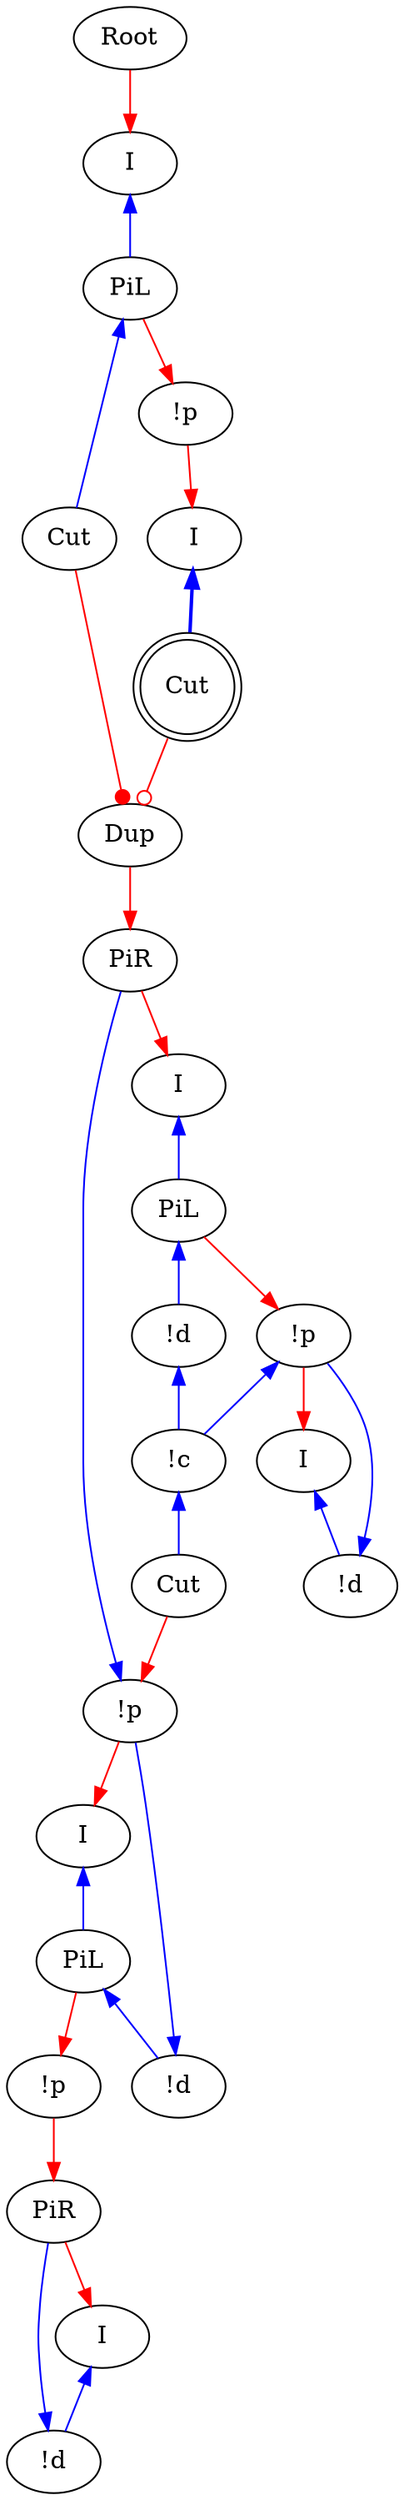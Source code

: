 digraph {
"Root0" [label="Root"]
"PiL0" [label="PiL"]
"I0" [label="I"]
"PiL1" [label="PiL"]
"!d0" [label="!d"]
"!c0" [label="!c"]
"!p0" [label="!p"]
"I1" [label="I"]
"!d1" [label="!d"]
"!p1" [label="!p"]
"I2" [label="I"]
"PiL2" [label="PiL"]
"!d2" [label="!d"]
"!p2" [label="!p"]
"I3" [label="I"]
"!d3" [label="!d"]
"I4" [label="I"]
"Dup0_0" [label="Dup"]
"Cut0" [label="Cut"]
"PiR0" [label="PiR"]
"PiR1" [label="PiR"]
"Cut1" [label="Cut"]
"I5" [label="I"]
"!p3" [label="!p"]
"Cut2" [label="Cut",shape=doublecircle]
"Cut0" -> "Dup0_0"[color=red,tooltip="e2",arrowhead=dot]
"Cut2" -> "Dup0_0"[color=red,tooltip="e3",arrowhead=odot]
"!p1" -> "PiR0"[color=blue,tooltip="h",dir=back]
"!d2" -> "!p1"[color=blue,tooltip="hj",dir=back]
"I2" -> "PiL2"[color=blue,tooltip="hl2",dir=back]
"PiL2" -> "!d2"[color=blue,tooltip="hl21",dir=back]
"!p2" -> "PiR1"[color=red,tooltip="hl2i"]
"PiL2" -> "!p2"[color=red,tooltip="hl2p"]
"!p1" -> "I2"[color=red,tooltip="hli"]
"Cut1" -> "!p1"[color=red,tooltip="hlp"]
"PiR0" -> "I5"[color=red,tooltip="hr"]
"!d3" -> "PiR1"[color=blue,tooltip="i",dir=back]
"I3" -> "!d3"[color=blue,tooltip="il",dir=back]
"PiR1" -> "I3"[color=red,tooltip="ir"]
"Dup0_0" -> "PiR0"[color=red,tooltip="reti"]
"Root0" -> "I4"[color=red,tooltip="rettop"]
"I4" -> "PiL0"[color=blue,tooltip="xl",dir=back]
"PiL0" -> "Cut0"[color=blue,tooltip="xl1",dir=back]
"I0" -> "Cut2"[color=blue,tooltip="xl2",penwidth=2,dir=back]
"!p3" -> "I0"[color=red,tooltip="xli"]
"PiL0" -> "!p3"[color=red,tooltip="xlp"]
"!c0" -> "Cut1"[color=blue,tooltip="y",dir=back]
"!d0" -> "!c0"[color=blue,tooltip="y1",dir=back]
"!p0" -> "!c0"[color=blue,tooltip="y2",dir=back]
"!d1" -> "!p0"[color=blue,tooltip="yj",dir=back]
"I5" -> "PiL1"[color=blue,tooltip="yl",dir=back]
"PiL1" -> "!d0"[color=blue,tooltip="yl1",dir=back]
"I1" -> "!d1"[color=blue,tooltip="yl2",dir=back]
"!p0" -> "I1"[color=red,tooltip="yli"]
"PiL1" -> "!p0"[color=red,tooltip="ylp"]
}
